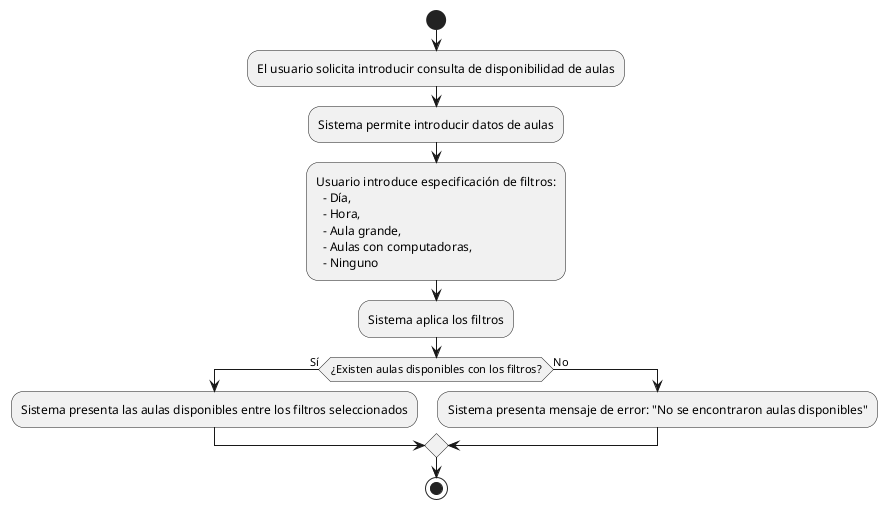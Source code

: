 @startuml
start
:El usuario solicita introducir consulta de disponibilidad de aulas;
:Sistema permite introducir datos de aulas;
:Usuario introduce especificación de filtros:
  - Día,
  - Hora,
  - Aula grande,
  - Aulas con computadoras,
  - Ninguno;
:Sistema aplica los filtros;
  if (¿Existen aulas disponibles con los filtros?) then (Sí)
    :Sistema presenta las aulas disponibles entre los filtros seleccionados;
  else (No)
    :Sistema presenta mensaje de error: "No se encontraron aulas disponibles";
  endif
stop
@enduml

